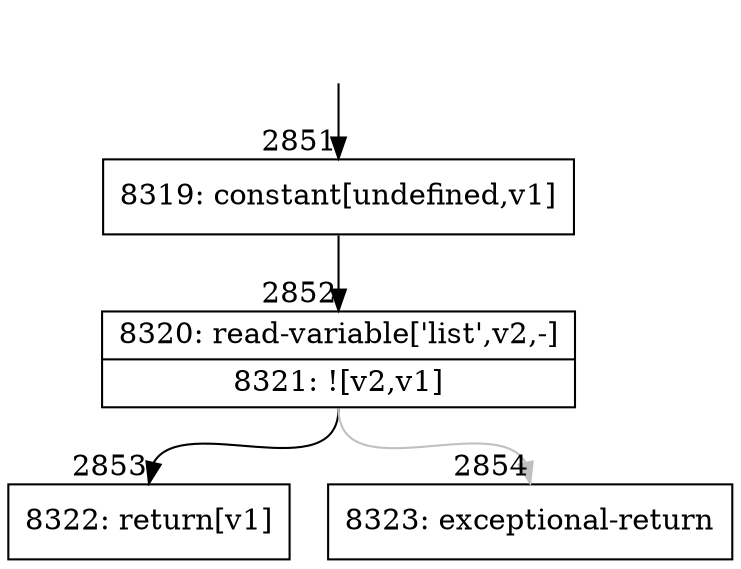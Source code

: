 digraph {
rankdir="TD"
BB_entry182[shape=none,label=""];
BB_entry182 -> BB2851 [tailport=s, headport=n, headlabel="    2851"]
BB2851 [shape=record label="{8319: constant[undefined,v1]}" ] 
BB2851 -> BB2852 [tailport=s, headport=n, headlabel="      2852"]
BB2852 [shape=record label="{8320: read-variable['list',v2,-]|8321: ![v2,v1]}" ] 
BB2852 -> BB2853 [tailport=s, headport=n, headlabel="      2853"]
BB2852 -> BB2854 [tailport=s, headport=n, color=gray, headlabel="      2854"]
BB2853 [shape=record label="{8322: return[v1]}" ] 
BB2854 [shape=record label="{8323: exceptional-return}" ] 
}

